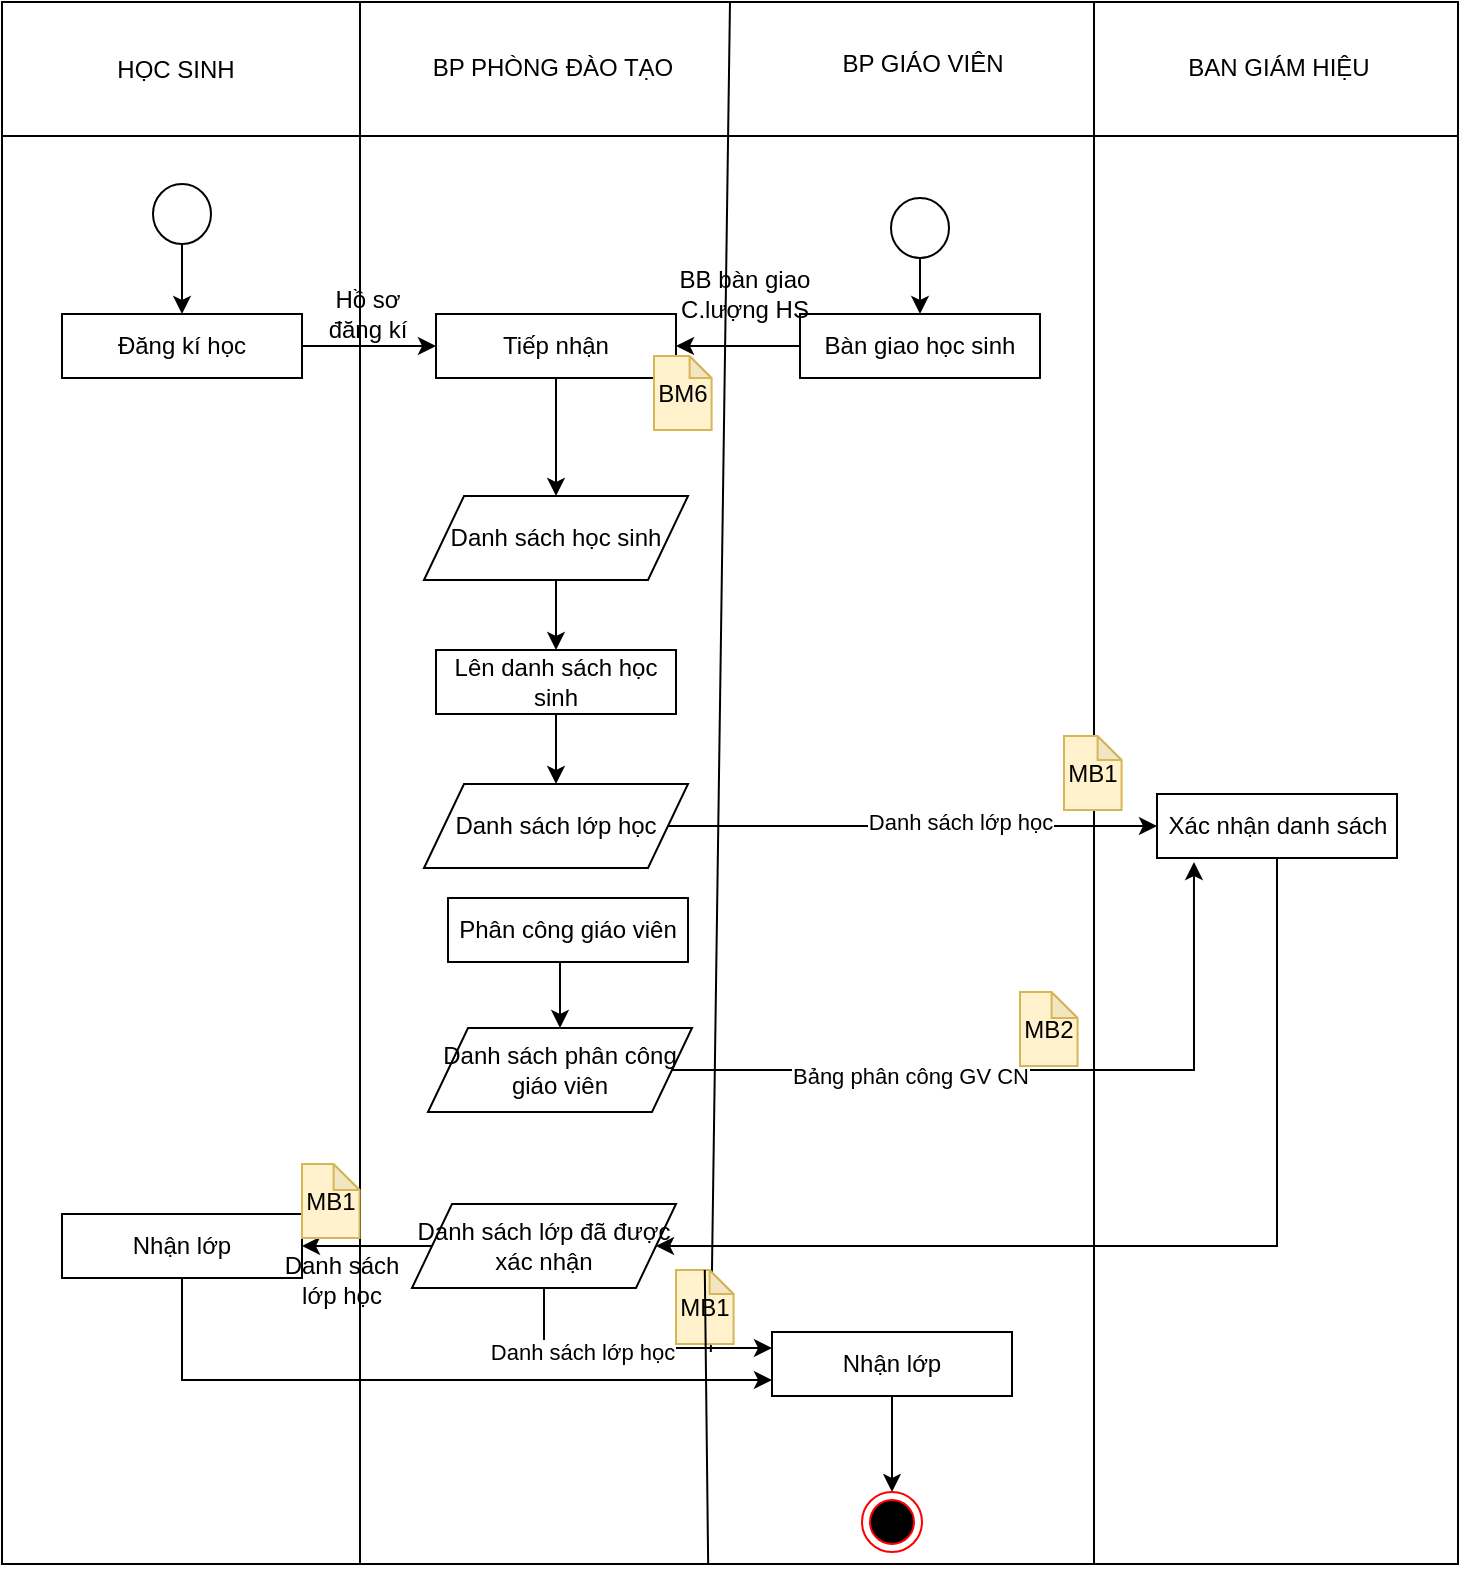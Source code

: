 <mxfile version="14.6.12" type="github">
  <diagram id="GM21wBxc2DHTKVHeBlKp" name="Page-1">
    <mxGraphModel dx="968" dy="539" grid="0" gridSize="10" guides="1" tooltips="1" connect="1" arrows="1" fold="1" page="1" pageScale="1" pageWidth="850" pageHeight="1100" math="0" shadow="0">
      <root>
        <mxCell id="0" />
        <mxCell id="1" parent="0" />
        <mxCell id="e6wqYFJ9L4pIo_LX10lc-1" value="" style="shape=internalStorage;whiteSpace=wrap;html=1;backgroundOutline=1;dx=179;dy=67;" parent="1" vertex="1">
          <mxGeometry x="77" y="66" width="728" height="781" as="geometry" />
        </mxCell>
        <mxCell id="e6wqYFJ9L4pIo_LX10lc-2" value="HỌC SINH" style="text;html=1;strokeColor=none;fillColor=none;align=center;verticalAlign=middle;whiteSpace=wrap;rounded=0;" parent="1" vertex="1">
          <mxGeometry x="126" y="90" width="76" height="20" as="geometry" />
        </mxCell>
        <mxCell id="e6wqYFJ9L4pIo_LX10lc-4" value="BP PHÒNG ĐÀO TẠO" style="text;html=1;align=center;verticalAlign=middle;resizable=0;points=[];autosize=1;" parent="1" vertex="1">
          <mxGeometry x="286" y="90" width="131" height="18" as="geometry" />
        </mxCell>
        <mxCell id="e6wqYFJ9L4pIo_LX10lc-6" value="" style="endArrow=none;html=1;entryX=0.5;entryY=0;entryDx=0;entryDy=0;exitX=0.5;exitY=1;exitDx=0;exitDy=0;" parent="1" target="e6wqYFJ9L4pIo_LX10lc-1" edge="1">
          <mxGeometry width="50" height="50" relative="1" as="geometry">
            <mxPoint x="431.4" y="741" as="sourcePoint" />
            <mxPoint x="329" y="450" as="targetPoint" />
          </mxGeometry>
        </mxCell>
        <mxCell id="e6wqYFJ9L4pIo_LX10lc-7" value="" style="endArrow=none;html=1;exitX=0.75;exitY=0;exitDx=0;exitDy=0;entryX=0.75;entryY=1;entryDx=0;entryDy=0;" parent="1" source="e6wqYFJ9L4pIo_LX10lc-1" target="e6wqYFJ9L4pIo_LX10lc-1" edge="1">
          <mxGeometry width="50" height="50" relative="1" as="geometry">
            <mxPoint x="279" y="500" as="sourcePoint" />
            <mxPoint x="329" y="450" as="targetPoint" />
          </mxGeometry>
        </mxCell>
        <mxCell id="e6wqYFJ9L4pIo_LX10lc-8" value="BP GIÁO VIÊN" style="text;html=1;align=center;verticalAlign=middle;resizable=0;points=[];autosize=1;" parent="1" vertex="1">
          <mxGeometry x="492" y="88" width="90" height="18" as="geometry" />
        </mxCell>
        <mxCell id="e6wqYFJ9L4pIo_LX10lc-9" value="BAN GIÁM HIỆU" style="text;html=1;align=center;verticalAlign=middle;resizable=0;points=[];autosize=1;" parent="1" vertex="1">
          <mxGeometry x="664" y="90" width="101" height="18" as="geometry" />
        </mxCell>
        <mxCell id="e6wqYFJ9L4pIo_LX10lc-10" value="" style="ellipse;whiteSpace=wrap;html=1;" parent="1" vertex="1">
          <mxGeometry x="152.5" y="157" width="29" height="30" as="geometry" />
        </mxCell>
        <mxCell id="e6wqYFJ9L4pIo_LX10lc-11" value="" style="endArrow=classic;html=1;exitX=0.5;exitY=1;exitDx=0;exitDy=0;entryX=0.5;entryY=0;entryDx=0;entryDy=0;" parent="1" source="e6wqYFJ9L4pIo_LX10lc-10" target="e6wqYFJ9L4pIo_LX10lc-12" edge="1">
          <mxGeometry width="50" height="50" relative="1" as="geometry">
            <mxPoint x="392" y="500" as="sourcePoint" />
            <mxPoint x="442" y="450" as="targetPoint" />
          </mxGeometry>
        </mxCell>
        <mxCell id="rJRlgSTPhRBSyXRxf0p6-7" style="edgeStyle=orthogonalEdgeStyle;rounded=0;orthogonalLoop=1;jettySize=auto;html=1;exitX=1;exitY=0.5;exitDx=0;exitDy=0;entryX=0;entryY=0.5;entryDx=0;entryDy=0;" parent="1" source="e6wqYFJ9L4pIo_LX10lc-12" target="e6wqYFJ9L4pIo_LX10lc-14" edge="1">
          <mxGeometry relative="1" as="geometry" />
        </mxCell>
        <mxCell id="e6wqYFJ9L4pIo_LX10lc-12" value="Đăng kí học" style="rounded=0;whiteSpace=wrap;html=1;" parent="1" vertex="1">
          <mxGeometry x="107" y="222" width="120" height="32" as="geometry" />
        </mxCell>
        <mxCell id="e6wqYFJ9L4pIo_LX10lc-14" value="Tiếp nhận " style="rounded=0;whiteSpace=wrap;html=1;" parent="1" vertex="1">
          <mxGeometry x="294" y="222" width="120" height="32" as="geometry" />
        </mxCell>
        <mxCell id="rJRlgSTPhRBSyXRxf0p6-4" style="edgeStyle=orthogonalEdgeStyle;rounded=0;orthogonalLoop=1;jettySize=auto;html=1;exitX=0;exitY=0.5;exitDx=0;exitDy=0;" parent="1" source="rJRlgSTPhRBSyXRxf0p6-1" target="e6wqYFJ9L4pIo_LX10lc-14" edge="1">
          <mxGeometry relative="1" as="geometry" />
        </mxCell>
        <mxCell id="rJRlgSTPhRBSyXRxf0p6-1" value="Bàn giao học sinh" style="rounded=0;whiteSpace=wrap;html=1;" parent="1" vertex="1">
          <mxGeometry x="476" y="222" width="120" height="32" as="geometry" />
        </mxCell>
        <mxCell id="rJRlgSTPhRBSyXRxf0p6-14" style="edgeStyle=orthogonalEdgeStyle;rounded=0;orthogonalLoop=1;jettySize=auto;html=1;exitX=0.5;exitY=1;exitDx=0;exitDy=0;" parent="1" source="rJRlgSTPhRBSyXRxf0p6-2" target="rJRlgSTPhRBSyXRxf0p6-1" edge="1">
          <mxGeometry relative="1" as="geometry" />
        </mxCell>
        <mxCell id="rJRlgSTPhRBSyXRxf0p6-2" value="" style="ellipse;whiteSpace=wrap;html=1;" parent="1" vertex="1">
          <mxGeometry x="521.5" y="164" width="29" height="30" as="geometry" />
        </mxCell>
        <mxCell id="rJRlgSTPhRBSyXRxf0p6-8" value="" style="endArrow=classic;html=1;exitX=0.5;exitY=1;exitDx=0;exitDy=0;entryX=0.5;entryY=0;entryDx=0;entryDy=0;" parent="1" source="e6wqYFJ9L4pIo_LX10lc-14" target="rJRlgSTPhRBSyXRxf0p6-18" edge="1">
          <mxGeometry width="50" height="50" relative="1" as="geometry">
            <mxPoint x="399" y="423" as="sourcePoint" />
            <mxPoint x="449" y="373" as="targetPoint" />
          </mxGeometry>
        </mxCell>
        <mxCell id="rJRlgSTPhRBSyXRxf0p6-16" style="edgeStyle=orthogonalEdgeStyle;rounded=0;orthogonalLoop=1;jettySize=auto;html=1;exitX=0.5;exitY=1;exitDx=0;exitDy=0;entryX=0.5;entryY=0;entryDx=0;entryDy=0;" parent="1" source="rJRlgSTPhRBSyXRxf0p6-18" target="rJRlgSTPhRBSyXRxf0p6-15" edge="1">
          <mxGeometry relative="1" as="geometry" />
        </mxCell>
        <mxCell id="rvDuOdwsDk_Lrumee5WT-2" style="edgeStyle=orthogonalEdgeStyle;rounded=0;orthogonalLoop=1;jettySize=auto;html=1;exitX=0.5;exitY=1;exitDx=0;exitDy=0;entryX=0.5;entryY=0;entryDx=0;entryDy=0;" parent="1" source="rJRlgSTPhRBSyXRxf0p6-9" target="rvDuOdwsDk_Lrumee5WT-1" edge="1">
          <mxGeometry relative="1" as="geometry" />
        </mxCell>
        <mxCell id="rJRlgSTPhRBSyXRxf0p6-9" value="Phân công giáo viên" style="rounded=0;whiteSpace=wrap;html=1;" parent="1" vertex="1">
          <mxGeometry x="300" y="514" width="120" height="32" as="geometry" />
        </mxCell>
        <mxCell id="rJRlgSTPhRBSyXRxf0p6-10" value="Hồ sơ đăng kí" style="text;html=1;strokeColor=none;fillColor=none;align=center;verticalAlign=middle;whiteSpace=wrap;rounded=0;" parent="1" vertex="1">
          <mxGeometry x="230" y="194" width="60" height="56" as="geometry" />
        </mxCell>
        <mxCell id="rJRlgSTPhRBSyXRxf0p6-24" style="edgeStyle=orthogonalEdgeStyle;rounded=0;orthogonalLoop=1;jettySize=auto;html=1;exitX=0.5;exitY=1;exitDx=0;exitDy=0;entryX=0.5;entryY=0;entryDx=0;entryDy=0;" parent="1" source="rJRlgSTPhRBSyXRxf0p6-15" target="rJRlgSTPhRBSyXRxf0p6-22" edge="1">
          <mxGeometry relative="1" as="geometry" />
        </mxCell>
        <mxCell id="rJRlgSTPhRBSyXRxf0p6-15" value="Lên danh sách học sinh" style="rounded=0;whiteSpace=wrap;html=1;" parent="1" vertex="1">
          <mxGeometry x="294" y="390" width="120" height="32" as="geometry" />
        </mxCell>
        <mxCell id="rJRlgSTPhRBSyXRxf0p6-18" value="Danh sách học sinh" style="shape=parallelogram;perimeter=parallelogramPerimeter;whiteSpace=wrap;html=1;fixedSize=1;" parent="1" vertex="1">
          <mxGeometry x="288" y="313" width="132" height="42" as="geometry" />
        </mxCell>
        <mxCell id="rJRlgSTPhRBSyXRxf0p6-63" style="edgeStyle=orthogonalEdgeStyle;rounded=0;orthogonalLoop=1;jettySize=auto;html=1;exitX=0.5;exitY=1;exitDx=0;exitDy=0;entryX=1;entryY=0.5;entryDx=0;entryDy=0;" parent="1" source="rJRlgSTPhRBSyXRxf0p6-20" target="rJRlgSTPhRBSyXRxf0p6-61" edge="1">
          <mxGeometry relative="1" as="geometry">
            <Array as="points">
              <mxPoint x="715" y="688" />
            </Array>
          </mxGeometry>
        </mxCell>
        <mxCell id="rJRlgSTPhRBSyXRxf0p6-20" value="Xác nhận danh sách" style="rounded=0;whiteSpace=wrap;html=1;" parent="1" vertex="1">
          <mxGeometry x="654.5" y="462" width="120" height="32" as="geometry" />
        </mxCell>
        <mxCell id="rJRlgSTPhRBSyXRxf0p6-25" style="edgeStyle=orthogonalEdgeStyle;rounded=0;orthogonalLoop=1;jettySize=auto;html=1;exitX=0;exitY=0.5;exitDx=0;exitDy=0;entryX=1;entryY=0.5;entryDx=0;entryDy=0;" parent="1" source="rJRlgSTPhRBSyXRxf0p6-61" target="rJRlgSTPhRBSyXRxf0p6-23" edge="1">
          <mxGeometry relative="1" as="geometry" />
        </mxCell>
        <mxCell id="rJRlgSTPhRBSyXRxf0p6-27" style="edgeStyle=orthogonalEdgeStyle;rounded=0;orthogonalLoop=1;jettySize=auto;html=1;exitX=1;exitY=0.5;exitDx=0;exitDy=0;entryX=0;entryY=0.5;entryDx=0;entryDy=0;" parent="1" source="rJRlgSTPhRBSyXRxf0p6-22" target="rJRlgSTPhRBSyXRxf0p6-20" edge="1">
          <mxGeometry relative="1" as="geometry" />
        </mxCell>
        <mxCell id="w-C2rzsdIvEr4QfyGejo-4" value="Danh sách lớp học" style="edgeLabel;html=1;align=center;verticalAlign=middle;resizable=0;points=[];" vertex="1" connectable="0" parent="rJRlgSTPhRBSyXRxf0p6-27">
          <mxGeometry x="-0.231" y="-1" relative="1" as="geometry">
            <mxPoint x="52" y="-3" as="offset" />
          </mxGeometry>
        </mxCell>
        <mxCell id="rJRlgSTPhRBSyXRxf0p6-32" style="edgeStyle=orthogonalEdgeStyle;rounded=0;orthogonalLoop=1;jettySize=auto;html=1;entryX=0;entryY=0.25;entryDx=0;entryDy=0;exitX=0.5;exitY=1;exitDx=0;exitDy=0;" parent="1" source="rJRlgSTPhRBSyXRxf0p6-61" target="rJRlgSTPhRBSyXRxf0p6-26" edge="1">
          <mxGeometry relative="1" as="geometry">
            <mxPoint x="357" y="739" as="sourcePoint" />
          </mxGeometry>
        </mxCell>
        <mxCell id="w-C2rzsdIvEr4QfyGejo-11" value="Danh sách lớp học" style="edgeLabel;html=1;align=center;verticalAlign=middle;resizable=0;points=[];" vertex="1" connectable="0" parent="rJRlgSTPhRBSyXRxf0p6-32">
          <mxGeometry x="-0.319" y="-2" relative="1" as="geometry">
            <mxPoint as="offset" />
          </mxGeometry>
        </mxCell>
        <mxCell id="rJRlgSTPhRBSyXRxf0p6-22" value="Danh sách lớp học" style="shape=parallelogram;perimeter=parallelogramPerimeter;whiteSpace=wrap;html=1;fixedSize=1;" parent="1" vertex="1">
          <mxGeometry x="288" y="457" width="132" height="42" as="geometry" />
        </mxCell>
        <mxCell id="rJRlgSTPhRBSyXRxf0p6-33" style="edgeStyle=orthogonalEdgeStyle;rounded=0;orthogonalLoop=1;jettySize=auto;html=1;entryX=0;entryY=0.75;entryDx=0;entryDy=0;exitX=0.5;exitY=1;exitDx=0;exitDy=0;" parent="1" source="rJRlgSTPhRBSyXRxf0p6-23" target="rJRlgSTPhRBSyXRxf0p6-26" edge="1">
          <mxGeometry relative="1" as="geometry">
            <mxPoint x="174" y="755" as="sourcePoint" />
          </mxGeometry>
        </mxCell>
        <mxCell id="rJRlgSTPhRBSyXRxf0p6-23" value="Nhận lớp" style="rounded=0;whiteSpace=wrap;html=1;" parent="1" vertex="1">
          <mxGeometry x="107" y="672" width="120" height="32" as="geometry" />
        </mxCell>
        <mxCell id="rJRlgSTPhRBSyXRxf0p6-56" style="edgeStyle=orthogonalEdgeStyle;rounded=0;orthogonalLoop=1;jettySize=auto;html=1;exitX=0.5;exitY=1;exitDx=0;exitDy=0;entryX=0.5;entryY=0;entryDx=0;entryDy=0;" parent="1" source="rJRlgSTPhRBSyXRxf0p6-26" target="rJRlgSTPhRBSyXRxf0p6-55" edge="1">
          <mxGeometry relative="1" as="geometry" />
        </mxCell>
        <mxCell id="rJRlgSTPhRBSyXRxf0p6-26" value="Nhận lớp" style="rounded=0;whiteSpace=wrap;html=1;" parent="1" vertex="1">
          <mxGeometry x="462" y="731" width="120" height="32" as="geometry" />
        </mxCell>
        <mxCell id="rJRlgSTPhRBSyXRxf0p6-29" value="BM6" style="shape=note;whiteSpace=wrap;html=1;backgroundOutline=1;darkOpacity=0.05;size=11;fillColor=#fff2cc;strokeColor=#d6b656;" parent="1" vertex="1">
          <mxGeometry x="403" y="243" width="28.8" height="37" as="geometry" />
        </mxCell>
        <mxCell id="rJRlgSTPhRBSyXRxf0p6-55" value="" style="ellipse;html=1;shape=endState;fillColor=#000000;strokeColor=#ff0000;" parent="1" vertex="1">
          <mxGeometry x="507" y="811" width="30" height="30" as="geometry" />
        </mxCell>
        <mxCell id="rJRlgSTPhRBSyXRxf0p6-58" value="MB1" style="shape=note;whiteSpace=wrap;html=1;backgroundOutline=1;darkOpacity=0.05;size=12;fillColor=#fff2cc;strokeColor=#d6b656;" parent="1" vertex="1">
          <mxGeometry x="608" y="433" width="28.8" height="37" as="geometry" />
        </mxCell>
        <mxCell id="rJRlgSTPhRBSyXRxf0p6-61" value="Danh sách lớp đã được xác nhận" style="shape=parallelogram;perimeter=parallelogramPerimeter;whiteSpace=wrap;html=1;fixedSize=1;" parent="1" vertex="1">
          <mxGeometry x="282" y="667" width="132" height="42" as="geometry" />
        </mxCell>
        <mxCell id="rvDuOdwsDk_Lrumee5WT-3" style="edgeStyle=orthogonalEdgeStyle;rounded=0;orthogonalLoop=1;jettySize=auto;html=1;exitX=1;exitY=0.5;exitDx=0;exitDy=0;entryX=0.154;entryY=1.063;entryDx=0;entryDy=0;entryPerimeter=0;" parent="1" source="rvDuOdwsDk_Lrumee5WT-1" target="rJRlgSTPhRBSyXRxf0p6-20" edge="1">
          <mxGeometry relative="1" as="geometry" />
        </mxCell>
        <mxCell id="w-C2rzsdIvEr4QfyGejo-5" value="Bảng phân công GV CN" style="edgeLabel;html=1;align=center;verticalAlign=middle;resizable=0;points=[];" vertex="1" connectable="0" parent="rvDuOdwsDk_Lrumee5WT-3">
          <mxGeometry x="-0.452" relative="1" as="geometry">
            <mxPoint x="19" y="3" as="offset" />
          </mxGeometry>
        </mxCell>
        <mxCell id="rvDuOdwsDk_Lrumee5WT-1" value="Danh sách phân công giáo viên" style="shape=parallelogram;perimeter=parallelogramPerimeter;whiteSpace=wrap;html=1;fixedSize=1;" parent="1" vertex="1">
          <mxGeometry x="290" y="579" width="132" height="42" as="geometry" />
        </mxCell>
        <mxCell id="rvDuOdwsDk_Lrumee5WT-5" value="" style="endArrow=none;html=1;entryX=0.5;entryY=0;entryDx=0;entryDy=0;exitX=0.485;exitY=1;exitDx=0;exitDy=0;exitPerimeter=0;startArrow=none;" parent="1" source="w-C2rzsdIvEr4QfyGejo-8" edge="1">
          <mxGeometry width="50" height="50" relative="1" as="geometry">
            <mxPoint x="441" y="847" as="sourcePoint" />
            <mxPoint x="431.4" y="704" as="targetPoint" />
          </mxGeometry>
        </mxCell>
        <mxCell id="rvDuOdwsDk_Lrumee5WT-7" value="MB1" style="shape=note;whiteSpace=wrap;html=1;backgroundOutline=1;darkOpacity=0.05;size=13;fillColor=#fff2cc;strokeColor=#d6b656;" parent="1" vertex="1">
          <mxGeometry x="227" y="647" width="28.8" height="37" as="geometry" />
        </mxCell>
        <mxCell id="rvDuOdwsDk_Lrumee5WT-8" value="MB2" style="shape=note;whiteSpace=wrap;html=1;backgroundOutline=1;darkOpacity=0.05;size=13;fillColor=#fff2cc;strokeColor=#d6b656;" parent="1" vertex="1">
          <mxGeometry x="586" y="561" width="28.8" height="37" as="geometry" />
        </mxCell>
        <mxCell id="w-C2rzsdIvEr4QfyGejo-1" value="BB bàn giao C.lượng HS" style="text;html=1;strokeColor=none;fillColor=none;align=center;verticalAlign=middle;whiteSpace=wrap;rounded=0;" vertex="1" parent="1">
          <mxGeometry x="414" y="202" width="69" height="20" as="geometry" />
        </mxCell>
        <mxCell id="w-C2rzsdIvEr4QfyGejo-6" value="Danh sách lớp học" style="text;html=1;strokeColor=none;fillColor=none;align=center;verticalAlign=middle;whiteSpace=wrap;rounded=0;" vertex="1" parent="1">
          <mxGeometry x="208" y="695" width="78" height="20" as="geometry" />
        </mxCell>
        <mxCell id="w-C2rzsdIvEr4QfyGejo-8" value="MB1" style="shape=note;whiteSpace=wrap;html=1;backgroundOutline=1;darkOpacity=0.05;size=12;fillColor=#fff2cc;strokeColor=#d6b656;" vertex="1" parent="1">
          <mxGeometry x="414" y="700" width="28.8" height="37" as="geometry" />
        </mxCell>
        <mxCell id="w-C2rzsdIvEr4QfyGejo-10" value="" style="endArrow=none;html=1;entryX=0.5;entryY=0;entryDx=0;entryDy=0;exitX=0.485;exitY=1;exitDx=0;exitDy=0;exitPerimeter=0;" edge="1" parent="1" source="e6wqYFJ9L4pIo_LX10lc-1" target="w-C2rzsdIvEr4QfyGejo-8">
          <mxGeometry width="50" height="50" relative="1" as="geometry">
            <mxPoint x="430.08" y="847" as="sourcePoint" />
            <mxPoint x="431.4" y="704" as="targetPoint" />
          </mxGeometry>
        </mxCell>
      </root>
    </mxGraphModel>
  </diagram>
</mxfile>
